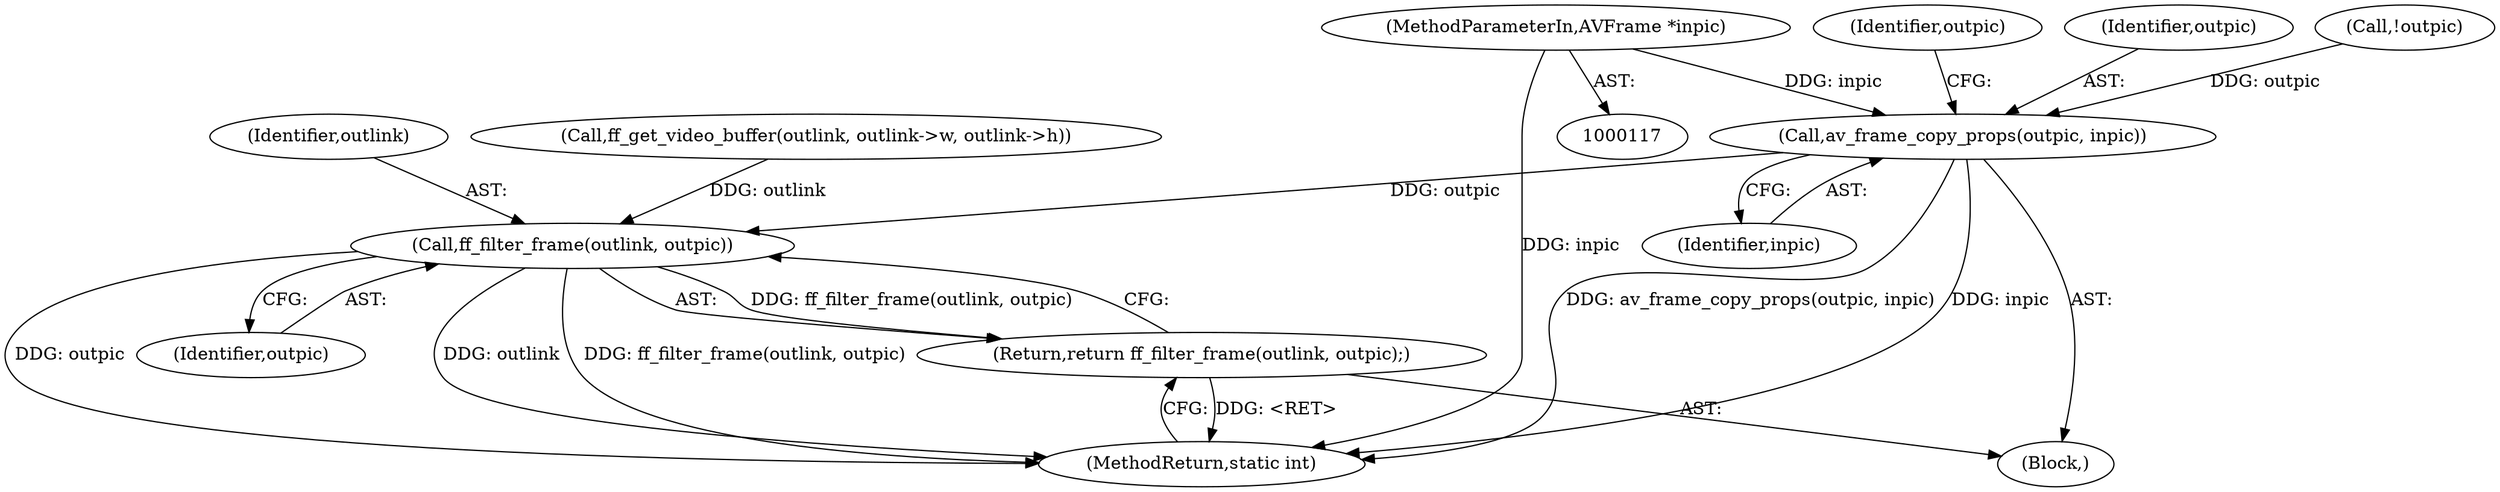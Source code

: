 digraph "0_FFmpeg_e43a0a232dbf6d3c161823c2e07c52e76227a1bc_5@pointer" {
"1000119" [label="(MethodParameterIn,AVFrame *inpic)"];
"1000235" [label="(Call,av_frame_copy_props(outpic, inpic))"];
"1001156" [label="(Call,ff_filter_frame(outlink, outpic))"];
"1001155" [label="(Return,return ff_filter_frame(outlink, outpic);)"];
"1000237" [label="(Identifier,inpic)"];
"1000226" [label="(Call,!outpic)"];
"1000217" [label="(Call,ff_get_video_buffer(outlink, outlink->w, outlink->h))"];
"1000240" [label="(Identifier,outpic)"];
"1000236" [label="(Identifier,outpic)"];
"1001155" [label="(Return,return ff_filter_frame(outlink, outpic);)"];
"1000120" [label="(Block,)"];
"1001156" [label="(Call,ff_filter_frame(outlink, outpic))"];
"1001157" [label="(Identifier,outlink)"];
"1000235" [label="(Call,av_frame_copy_props(outpic, inpic))"];
"1001158" [label="(Identifier,outpic)"];
"1000119" [label="(MethodParameterIn,AVFrame *inpic)"];
"1001159" [label="(MethodReturn,static int)"];
"1000119" -> "1000117"  [label="AST: "];
"1000119" -> "1001159"  [label="DDG: inpic"];
"1000119" -> "1000235"  [label="DDG: inpic"];
"1000235" -> "1000120"  [label="AST: "];
"1000235" -> "1000237"  [label="CFG: "];
"1000236" -> "1000235"  [label="AST: "];
"1000237" -> "1000235"  [label="AST: "];
"1000240" -> "1000235"  [label="CFG: "];
"1000235" -> "1001159"  [label="DDG: inpic"];
"1000235" -> "1001159"  [label="DDG: av_frame_copy_props(outpic, inpic)"];
"1000226" -> "1000235"  [label="DDG: outpic"];
"1000235" -> "1001156"  [label="DDG: outpic"];
"1001156" -> "1001155"  [label="AST: "];
"1001156" -> "1001158"  [label="CFG: "];
"1001157" -> "1001156"  [label="AST: "];
"1001158" -> "1001156"  [label="AST: "];
"1001155" -> "1001156"  [label="CFG: "];
"1001156" -> "1001159"  [label="DDG: ff_filter_frame(outlink, outpic)"];
"1001156" -> "1001159"  [label="DDG: outpic"];
"1001156" -> "1001159"  [label="DDG: outlink"];
"1001156" -> "1001155"  [label="DDG: ff_filter_frame(outlink, outpic)"];
"1000217" -> "1001156"  [label="DDG: outlink"];
"1001155" -> "1000120"  [label="AST: "];
"1001159" -> "1001155"  [label="CFG: "];
"1001155" -> "1001159"  [label="DDG: <RET>"];
}
